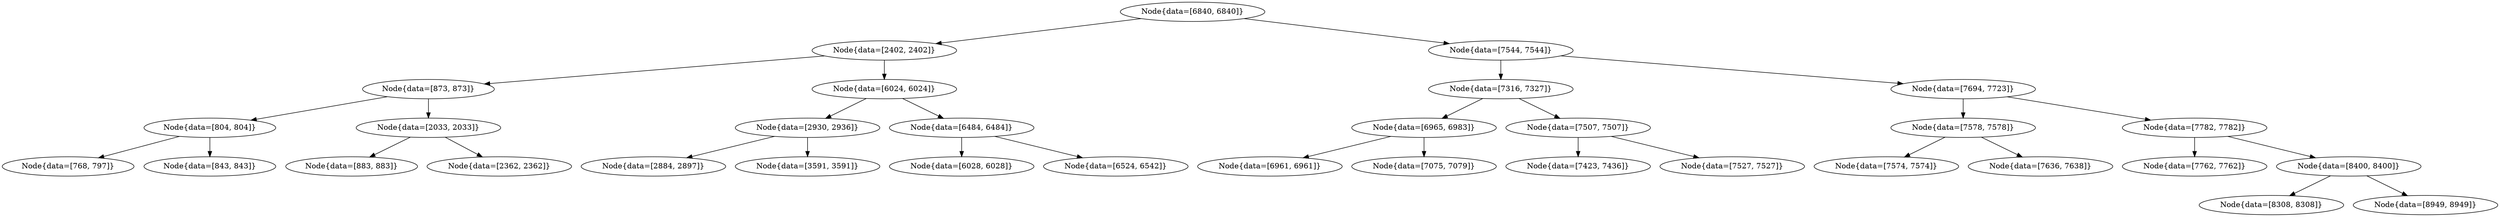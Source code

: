 digraph G{
1521204009 [label="Node{data=[6840, 6840]}"]
1521204009 -> 1925785585
1925785585 [label="Node{data=[2402, 2402]}"]
1925785585 -> 449338124
449338124 [label="Node{data=[873, 873]}"]
449338124 -> 1037475674
1037475674 [label="Node{data=[804, 804]}"]
1037475674 -> 983767354
983767354 [label="Node{data=[768, 797]}"]
1037475674 -> 32393008
32393008 [label="Node{data=[843, 843]}"]
449338124 -> 1504083002
1504083002 [label="Node{data=[2033, 2033]}"]
1504083002 -> 1342374939
1342374939 [label="Node{data=[883, 883]}"]
1504083002 -> 1917562344
1917562344 [label="Node{data=[2362, 2362]}"]
1925785585 -> 24097622
24097622 [label="Node{data=[6024, 6024]}"]
24097622 -> 1807894765
1807894765 [label="Node{data=[2930, 2936]}"]
1807894765 -> 598325842
598325842 [label="Node{data=[2884, 2897]}"]
1807894765 -> 211973922
211973922 [label="Node{data=[3591, 3591]}"]
24097622 -> 1890287843
1890287843 [label="Node{data=[6484, 6484]}"]
1890287843 -> 156711739
156711739 [label="Node{data=[6028, 6028]}"]
1890287843 -> 1732410217
1732410217 [label="Node{data=[6524, 6542]}"]
1521204009 -> 2017860548
2017860548 [label="Node{data=[7544, 7544]}"]
2017860548 -> 1413886135
1413886135 [label="Node{data=[7316, 7327]}"]
1413886135 -> 1693997031
1693997031 [label="Node{data=[6965, 6983]}"]
1693997031 -> 278262050
278262050 [label="Node{data=[6961, 6961]}"]
1693997031 -> 1489322191
1489322191 [label="Node{data=[7075, 7079]}"]
1413886135 -> 1029898472
1029898472 [label="Node{data=[7507, 7507]}"]
1029898472 -> 461516748
461516748 [label="Node{data=[7423, 7436]}"]
1029898472 -> 614580607
614580607 [label="Node{data=[7527, 7527]}"]
2017860548 -> 1443900956
1443900956 [label="Node{data=[7694, 7723]}"]
1443900956 -> 1934692470
1934692470 [label="Node{data=[7578, 7578]}"]
1934692470 -> 2032647583
2032647583 [label="Node{data=[7574, 7574]}"]
1934692470 -> 1395073533
1395073533 [label="Node{data=[7636, 7638]}"]
1443900956 -> 68195659
68195659 [label="Node{data=[7782, 7782]}"]
68195659 -> 2142893855
2142893855 [label="Node{data=[7762, 7762]}"]
68195659 -> 993420850
993420850 [label="Node{data=[8400, 8400]}"]
993420850 -> 1374982240
1374982240 [label="Node{data=[8308, 8308]}"]
993420850 -> 1364127192
1364127192 [label="Node{data=[8949, 8949]}"]
}